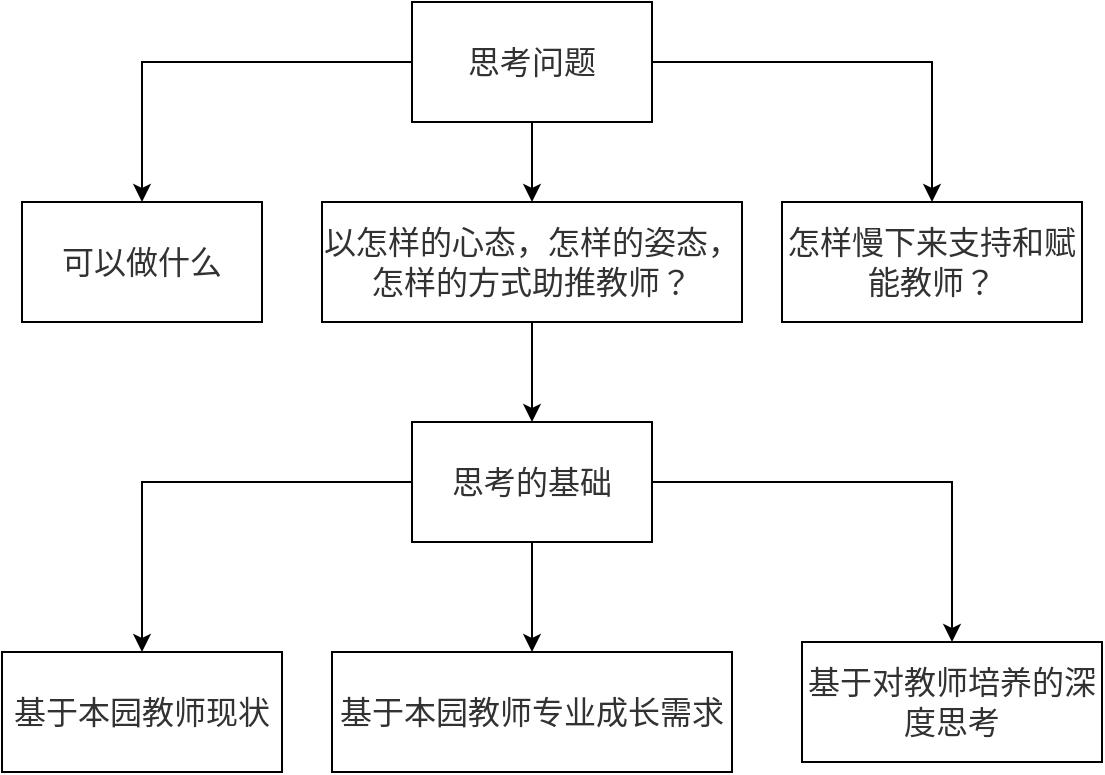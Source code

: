 <mxfile version="24.8.3">
  <diagram name="第 1 页" id="_MKfQRyIquTa8IuMm22X">
    <mxGraphModel dx="1562" dy="810" grid="1" gridSize="10" guides="1" tooltips="1" connect="1" arrows="1" fold="1" page="1" pageScale="1" pageWidth="827" pageHeight="1169" math="0" shadow="0">
      <root>
        <mxCell id="0" />
        <mxCell id="1" parent="0" />
        <mxCell id="rkFIR7vfspcDQMpNZqrY-14" value="" style="edgeStyle=orthogonalEdgeStyle;rounded=0;orthogonalLoop=1;jettySize=auto;html=1;" edge="1" parent="1" source="rkFIR7vfspcDQMpNZqrY-3" target="rkFIR7vfspcDQMpNZqrY-7">
          <mxGeometry relative="1" as="geometry" />
        </mxCell>
        <mxCell id="rkFIR7vfspcDQMpNZqrY-15" style="edgeStyle=orthogonalEdgeStyle;rounded=0;orthogonalLoop=1;jettySize=auto;html=1;" edge="1" parent="1" source="rkFIR7vfspcDQMpNZqrY-3" target="rkFIR7vfspcDQMpNZqrY-6">
          <mxGeometry relative="1" as="geometry" />
        </mxCell>
        <mxCell id="rkFIR7vfspcDQMpNZqrY-16" style="edgeStyle=orthogonalEdgeStyle;rounded=0;orthogonalLoop=1;jettySize=auto;html=1;" edge="1" parent="1" source="rkFIR7vfspcDQMpNZqrY-3" target="rkFIR7vfspcDQMpNZqrY-8">
          <mxGeometry relative="1" as="geometry" />
        </mxCell>
        <mxCell id="rkFIR7vfspcDQMpNZqrY-3" value="&lt;span style=&quot;color: rgb(50, 50, 50); font-family: &amp;quot;Microsoft YaHei&amp;quot;, 微软雅黑, Arial; font-size: 16px; background-color: rgba(255, 255, 255, 0.01);&quot;&gt;思考问题&lt;/span&gt;" style="rounded=0;whiteSpace=wrap;html=1;" vertex="1" parent="1">
          <mxGeometry x="365" y="230" width="120" height="60" as="geometry" />
        </mxCell>
        <mxCell id="rkFIR7vfspcDQMpNZqrY-6" value="&lt;span style=&quot;color: rgb(50, 50, 50); font-family: &amp;quot;Microsoft YaHei&amp;quot;, 微软雅黑, Arial; font-size: 16px; background-color: rgba(255, 255, 255, 0.01);&quot;&gt;可以做什么&lt;/span&gt;" style="rounded=0;whiteSpace=wrap;html=1;" vertex="1" parent="1">
          <mxGeometry x="170" y="330" width="120" height="60" as="geometry" />
        </mxCell>
        <mxCell id="rkFIR7vfspcDQMpNZqrY-17" value="" style="edgeStyle=orthogonalEdgeStyle;rounded=0;orthogonalLoop=1;jettySize=auto;html=1;" edge="1" parent="1" source="rkFIR7vfspcDQMpNZqrY-7" target="rkFIR7vfspcDQMpNZqrY-9">
          <mxGeometry relative="1" as="geometry" />
        </mxCell>
        <mxCell id="rkFIR7vfspcDQMpNZqrY-7" value="&lt;span style=&quot;color: rgb(50, 50, 50); font-family: &amp;quot;Microsoft YaHei&amp;quot;, 微软雅黑, Arial; font-size: 16px; background-color: rgba(255, 255, 255, 0.01);&quot;&gt;以怎样的心态，怎样的姿态，怎样的方式助推教师？&lt;/span&gt;" style="rounded=0;whiteSpace=wrap;html=1;" vertex="1" parent="1">
          <mxGeometry x="320" y="330" width="210" height="60" as="geometry" />
        </mxCell>
        <mxCell id="rkFIR7vfspcDQMpNZqrY-8" value="&lt;span style=&quot;color: rgb(50, 50, 50); font-family: &amp;quot;Microsoft YaHei&amp;quot;, 微软雅黑, Arial; font-size: 16px; background-color: rgba(255, 255, 255, 0.01);&quot;&gt;怎样慢下来支持和赋能教师？&lt;/span&gt;" style="rounded=0;whiteSpace=wrap;html=1;" vertex="1" parent="1">
          <mxGeometry x="550" y="330" width="150" height="60" as="geometry" />
        </mxCell>
        <mxCell id="rkFIR7vfspcDQMpNZqrY-18" value="" style="edgeStyle=orthogonalEdgeStyle;rounded=0;orthogonalLoop=1;jettySize=auto;html=1;" edge="1" parent="1" source="rkFIR7vfspcDQMpNZqrY-9" target="rkFIR7vfspcDQMpNZqrY-11">
          <mxGeometry relative="1" as="geometry" />
        </mxCell>
        <mxCell id="rkFIR7vfspcDQMpNZqrY-19" style="edgeStyle=orthogonalEdgeStyle;rounded=0;orthogonalLoop=1;jettySize=auto;html=1;entryX=0.5;entryY=0;entryDx=0;entryDy=0;" edge="1" parent="1" source="rkFIR7vfspcDQMpNZqrY-9" target="rkFIR7vfspcDQMpNZqrY-10">
          <mxGeometry relative="1" as="geometry" />
        </mxCell>
        <mxCell id="rkFIR7vfspcDQMpNZqrY-20" style="edgeStyle=orthogonalEdgeStyle;rounded=0;orthogonalLoop=1;jettySize=auto;html=1;" edge="1" parent="1" source="rkFIR7vfspcDQMpNZqrY-9" target="rkFIR7vfspcDQMpNZqrY-12">
          <mxGeometry relative="1" as="geometry" />
        </mxCell>
        <mxCell id="rkFIR7vfspcDQMpNZqrY-9" value="&lt;span style=&quot;color: rgb(50, 50, 50); font-family: &amp;quot;Microsoft YaHei&amp;quot;, 微软雅黑, Arial; font-size: 16px; background-color: rgba(255, 255, 255, 0.01);&quot;&gt;思考的基础&lt;/span&gt;" style="rounded=0;whiteSpace=wrap;html=1;" vertex="1" parent="1">
          <mxGeometry x="365" y="440" width="120" height="60" as="geometry" />
        </mxCell>
        <mxCell id="rkFIR7vfspcDQMpNZqrY-10" value="&lt;span style=&quot;color: rgb(50, 50, 50); font-family: &amp;quot;Microsoft YaHei&amp;quot;, 微软雅黑, Arial; font-size: 16px; background-color: rgba(255, 255, 255, 0.01);&quot;&gt;基于本园教师现状&lt;/span&gt;" style="rounded=0;whiteSpace=wrap;html=1;" vertex="1" parent="1">
          <mxGeometry x="160" y="555" width="140" height="60" as="geometry" />
        </mxCell>
        <mxCell id="rkFIR7vfspcDQMpNZqrY-11" value="&lt;span style=&quot;color: rgb(50, 50, 50); font-family: &amp;quot;Microsoft YaHei&amp;quot;, 微软雅黑, Arial; font-size: 16px; background-color: rgba(255, 255, 255, 0.01);&quot;&gt;基于本园教师专业成长需求&lt;/span&gt;" style="rounded=0;whiteSpace=wrap;html=1;" vertex="1" parent="1">
          <mxGeometry x="325" y="555" width="200" height="60" as="geometry" />
        </mxCell>
        <mxCell id="rkFIR7vfspcDQMpNZqrY-12" value="&lt;span style=&quot;color: rgb(50, 50, 50); font-family: &amp;quot;Microsoft YaHei&amp;quot;, 微软雅黑, Arial; font-size: 16px; background-color: rgba(255, 255, 255, 0.01);&quot;&gt;基于对教师培养的深度思考&lt;/span&gt;" style="rounded=0;whiteSpace=wrap;html=1;" vertex="1" parent="1">
          <mxGeometry x="560" y="550" width="150" height="60" as="geometry" />
        </mxCell>
      </root>
    </mxGraphModel>
  </diagram>
</mxfile>
